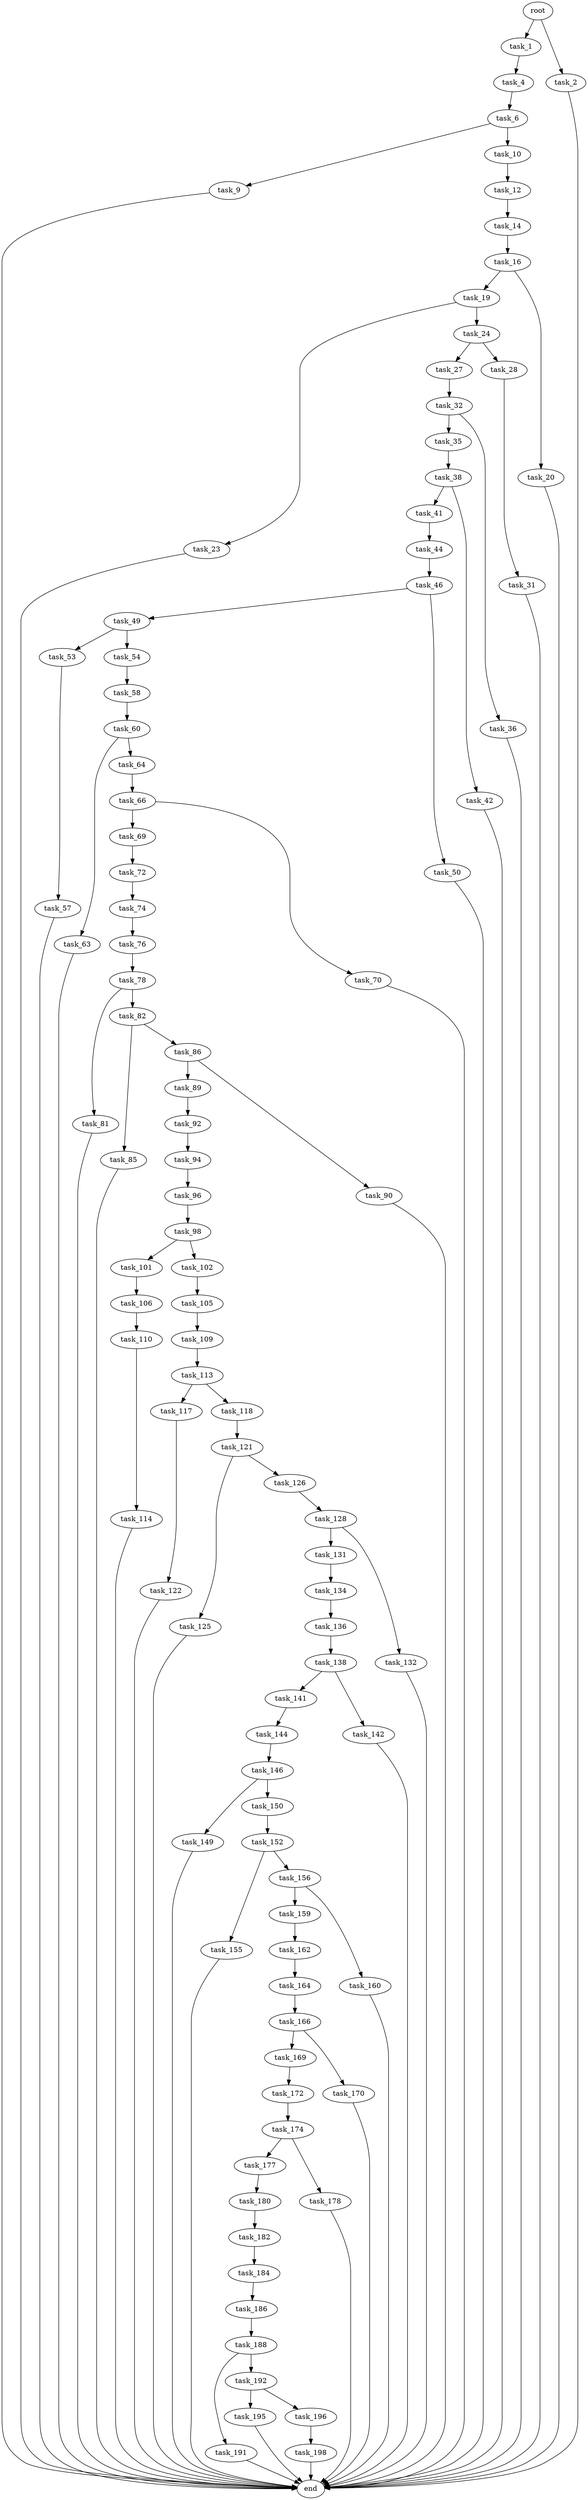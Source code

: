 digraph G {
  root [size="0.000000"];
  task_1 [size="18998332251.000000"];
  task_2 [size="574438172854.000000"];
  task_4 [size="23253236076.000000"];
  task_6 [size="28101221616.000000"];
  task_9 [size="492644283379.000000"];
  task_10 [size="368293445632.000000"];
  task_12 [size="28991029248.000000"];
  task_14 [size="24647269020.000000"];
  task_16 [size="23859521301.000000"];
  task_19 [size="193242037894.000000"];
  task_20 [size="7748903138.000000"];
  task_23 [size="233314191468.000000"];
  task_24 [size="27604186168.000000"];
  task_27 [size="68469007685.000000"];
  task_28 [size="50569309714.000000"];
  task_31 [size="8589934592.000000"];
  task_32 [size="9409370425.000000"];
  task_35 [size="368293445632.000000"];
  task_36 [size="32829268837.000000"];
  task_38 [size="368293445632.000000"];
  task_41 [size="28991029248.000000"];
  task_42 [size="463337667.000000"];
  task_44 [size="782757789696.000000"];
  task_46 [size="270990468637.000000"];
  task_49 [size="8589934592.000000"];
  task_50 [size="39473260444.000000"];
  task_53 [size="368293445632.000000"];
  task_54 [size="197314220768.000000"];
  task_57 [size="39279379660.000000"];
  task_58 [size="885319817239.000000"];
  task_60 [size="68719476736.000000"];
  task_63 [size="22752623232.000000"];
  task_64 [size="527948007063.000000"];
  task_66 [size="34387686931.000000"];
  task_69 [size="883896400001.000000"];
  task_70 [size="8589934592.000000"];
  task_72 [size="69880998397.000000"];
  task_74 [size="185700804681.000000"];
  task_76 [size="239915315171.000000"];
  task_78 [size="6421618083.000000"];
  task_81 [size="1073741824000.000000"];
  task_82 [size="7074048290.000000"];
  task_85 [size="134217728000.000000"];
  task_86 [size="191096347719.000000"];
  task_89 [size="368293445632.000000"];
  task_90 [size="244681483028.000000"];
  task_92 [size="2094137096.000000"];
  task_94 [size="1007362534038.000000"];
  task_96 [size="13886044668.000000"];
  task_98 [size="1154110525.000000"];
  task_101 [size="1351566144.000000"];
  task_102 [size="26538037689.000000"];
  task_105 [size="1265788382096.000000"];
  task_106 [size="134217728000.000000"];
  task_109 [size="1228129388.000000"];
  task_110 [size="782757789696.000000"];
  task_113 [size="134217728000.000000"];
  task_114 [size="549755813888.000000"];
  task_117 [size="8589934592.000000"];
  task_118 [size="19199638571.000000"];
  task_121 [size="28991029248.000000"];
  task_122 [size="193841922865.000000"];
  task_125 [size="28991029248.000000"];
  task_126 [size="549755813888.000000"];
  task_128 [size="549755813888.000000"];
  task_131 [size="177746367564.000000"];
  task_132 [size="17650933996.000000"];
  task_134 [size="1999046029.000000"];
  task_136 [size="66122679462.000000"];
  task_138 [size="45603252616.000000"];
  task_141 [size="782757789696.000000"];
  task_142 [size="782757789696.000000"];
  task_144 [size="9751558223.000000"];
  task_146 [size="549755813888.000000"];
  task_149 [size="28991029248.000000"];
  task_150 [size="68719476736.000000"];
  task_152 [size="782757789696.000000"];
  task_155 [size="196410740251.000000"];
  task_156 [size="25345344805.000000"];
  task_159 [size="288534447781.000000"];
  task_160 [size="28991029248.000000"];
  task_162 [size="782757789696.000000"];
  task_164 [size="1073741824000.000000"];
  task_166 [size="231928233984.000000"];
  task_169 [size="29947544650.000000"];
  task_170 [size="5833446027.000000"];
  task_172 [size="8589934592.000000"];
  task_174 [size="252464023412.000000"];
  task_177 [size="134217728000.000000"];
  task_178 [size="705814697708.000000"];
  task_180 [size="134217728000.000000"];
  task_182 [size="773862875034.000000"];
  task_184 [size="782757789696.000000"];
  task_186 [size="134217728000.000000"];
  task_188 [size="782757789696.000000"];
  task_191 [size="2727489490.000000"];
  task_192 [size="290147437226.000000"];
  task_195 [size="1922187757.000000"];
  task_196 [size="68719476736.000000"];
  task_198 [size="24134924788.000000"];
  end [size="0.000000"];

  root -> task_1 [size="1.000000"];
  root -> task_2 [size="1.000000"];
  task_1 -> task_4 [size="301989888.000000"];
  task_2 -> end [size="1.000000"];
  task_4 -> task_6 [size="75497472.000000"];
  task_6 -> task_9 [size="679477248.000000"];
  task_6 -> task_10 [size="679477248.000000"];
  task_9 -> end [size="1.000000"];
  task_10 -> task_12 [size="411041792.000000"];
  task_12 -> task_14 [size="75497472.000000"];
  task_14 -> task_16 [size="679477248.000000"];
  task_16 -> task_19 [size="536870912.000000"];
  task_16 -> task_20 [size="536870912.000000"];
  task_19 -> task_23 [size="411041792.000000"];
  task_19 -> task_24 [size="411041792.000000"];
  task_20 -> end [size="1.000000"];
  task_23 -> end [size="1.000000"];
  task_24 -> task_27 [size="536870912.000000"];
  task_24 -> task_28 [size="536870912.000000"];
  task_27 -> task_32 [size="75497472.000000"];
  task_28 -> task_31 [size="838860800.000000"];
  task_31 -> end [size="1.000000"];
  task_32 -> task_35 [size="679477248.000000"];
  task_32 -> task_36 [size="679477248.000000"];
  task_35 -> task_38 [size="411041792.000000"];
  task_36 -> end [size="1.000000"];
  task_38 -> task_41 [size="411041792.000000"];
  task_38 -> task_42 [size="411041792.000000"];
  task_41 -> task_44 [size="75497472.000000"];
  task_42 -> end [size="1.000000"];
  task_44 -> task_46 [size="679477248.000000"];
  task_46 -> task_49 [size="209715200.000000"];
  task_46 -> task_50 [size="209715200.000000"];
  task_49 -> task_53 [size="33554432.000000"];
  task_49 -> task_54 [size="33554432.000000"];
  task_50 -> end [size="1.000000"];
  task_53 -> task_57 [size="411041792.000000"];
  task_54 -> task_58 [size="411041792.000000"];
  task_57 -> end [size="1.000000"];
  task_58 -> task_60 [size="838860800.000000"];
  task_60 -> task_63 [size="134217728.000000"];
  task_60 -> task_64 [size="134217728.000000"];
  task_63 -> end [size="1.000000"];
  task_64 -> task_66 [size="679477248.000000"];
  task_66 -> task_69 [size="33554432.000000"];
  task_66 -> task_70 [size="33554432.000000"];
  task_69 -> task_72 [size="536870912.000000"];
  task_70 -> end [size="1.000000"];
  task_72 -> task_74 [size="209715200.000000"];
  task_74 -> task_76 [size="838860800.000000"];
  task_76 -> task_78 [size="301989888.000000"];
  task_78 -> task_81 [size="301989888.000000"];
  task_78 -> task_82 [size="301989888.000000"];
  task_81 -> end [size="1.000000"];
  task_82 -> task_85 [size="679477248.000000"];
  task_82 -> task_86 [size="679477248.000000"];
  task_85 -> end [size="1.000000"];
  task_86 -> task_89 [size="134217728.000000"];
  task_86 -> task_90 [size="134217728.000000"];
  task_89 -> task_92 [size="411041792.000000"];
  task_90 -> end [size="1.000000"];
  task_92 -> task_94 [size="75497472.000000"];
  task_94 -> task_96 [size="679477248.000000"];
  task_96 -> task_98 [size="301989888.000000"];
  task_98 -> task_101 [size="33554432.000000"];
  task_98 -> task_102 [size="33554432.000000"];
  task_101 -> task_106 [size="33554432.000000"];
  task_102 -> task_105 [size="536870912.000000"];
  task_105 -> task_109 [size="838860800.000000"];
  task_106 -> task_110 [size="209715200.000000"];
  task_109 -> task_113 [size="33554432.000000"];
  task_110 -> task_114 [size="679477248.000000"];
  task_113 -> task_117 [size="209715200.000000"];
  task_113 -> task_118 [size="209715200.000000"];
  task_114 -> end [size="1.000000"];
  task_117 -> task_122 [size="33554432.000000"];
  task_118 -> task_121 [size="75497472.000000"];
  task_121 -> task_125 [size="75497472.000000"];
  task_121 -> task_126 [size="75497472.000000"];
  task_122 -> end [size="1.000000"];
  task_125 -> end [size="1.000000"];
  task_126 -> task_128 [size="536870912.000000"];
  task_128 -> task_131 [size="536870912.000000"];
  task_128 -> task_132 [size="536870912.000000"];
  task_131 -> task_134 [size="209715200.000000"];
  task_132 -> end [size="1.000000"];
  task_134 -> task_136 [size="75497472.000000"];
  task_136 -> task_138 [size="134217728.000000"];
  task_138 -> task_141 [size="838860800.000000"];
  task_138 -> task_142 [size="838860800.000000"];
  task_141 -> task_144 [size="679477248.000000"];
  task_142 -> end [size="1.000000"];
  task_144 -> task_146 [size="301989888.000000"];
  task_146 -> task_149 [size="536870912.000000"];
  task_146 -> task_150 [size="536870912.000000"];
  task_149 -> end [size="1.000000"];
  task_150 -> task_152 [size="134217728.000000"];
  task_152 -> task_155 [size="679477248.000000"];
  task_152 -> task_156 [size="679477248.000000"];
  task_155 -> end [size="1.000000"];
  task_156 -> task_159 [size="411041792.000000"];
  task_156 -> task_160 [size="411041792.000000"];
  task_159 -> task_162 [size="209715200.000000"];
  task_160 -> end [size="1.000000"];
  task_162 -> task_164 [size="679477248.000000"];
  task_164 -> task_166 [size="838860800.000000"];
  task_166 -> task_169 [size="301989888.000000"];
  task_166 -> task_170 [size="301989888.000000"];
  task_169 -> task_172 [size="679477248.000000"];
  task_170 -> end [size="1.000000"];
  task_172 -> task_174 [size="33554432.000000"];
  task_174 -> task_177 [size="301989888.000000"];
  task_174 -> task_178 [size="301989888.000000"];
  task_177 -> task_180 [size="209715200.000000"];
  task_178 -> end [size="1.000000"];
  task_180 -> task_182 [size="209715200.000000"];
  task_182 -> task_184 [size="838860800.000000"];
  task_184 -> task_186 [size="679477248.000000"];
  task_186 -> task_188 [size="209715200.000000"];
  task_188 -> task_191 [size="679477248.000000"];
  task_188 -> task_192 [size="679477248.000000"];
  task_191 -> end [size="1.000000"];
  task_192 -> task_195 [size="209715200.000000"];
  task_192 -> task_196 [size="209715200.000000"];
  task_195 -> end [size="1.000000"];
  task_196 -> task_198 [size="134217728.000000"];
  task_198 -> end [size="1.000000"];
}
